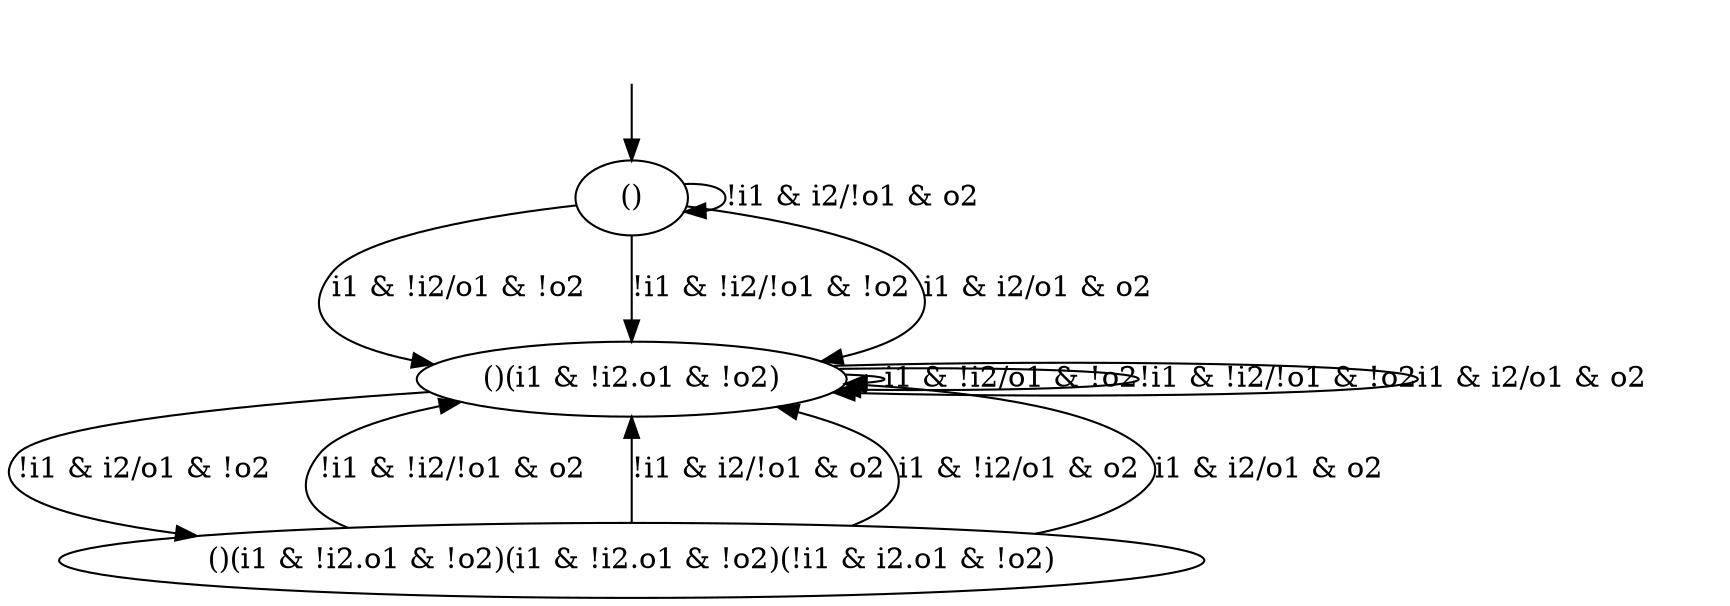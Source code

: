 digraph "examples/test" {
"()" [label="()"];
"()(i1 & !i2.o1 & !o2)" [label="()(i1 & !i2.o1 & !o2)"];
"()(i1 & !i2.o1 & !o2)(i1 & !i2.o1 & !o2)(!i1 & i2.o1 & !o2)" [label="()(i1 & !i2.o1 & !o2)(i1 & !i2.o1 & !o2)(!i1 & i2.o1 & !o2)"];
"()" -> "()"  [label="!i1 & i2/!o1 & o2"];
"()" -> "()(i1 & !i2.o1 & !o2)"  [label="i1 & !i2/o1 & !o2"];
"()" -> "()(i1 & !i2.o1 & !o2)"  [label="!i1 & !i2/!o1 & !o2"];
"()" -> "()(i1 & !i2.o1 & !o2)"  [label="i1 & i2/o1 & o2"];
"()(i1 & !i2.o1 & !o2)" -> "()(i1 & !i2.o1 & !o2)"  [label="i1 & !i2/o1 & !o2"];
"()(i1 & !i2.o1 & !o2)" -> "()(i1 & !i2.o1 & !o2)(i1 & !i2.o1 & !o2)(!i1 & i2.o1 & !o2)"  [label="!i1 & i2/o1 & !o2"];
"()(i1 & !i2.o1 & !o2)" -> "()(i1 & !i2.o1 & !o2)"  [label="!i1 & !i2/!o1 & !o2"];
"()(i1 & !i2.o1 & !o2)" -> "()(i1 & !i2.o1 & !o2)"  [label="i1 & i2/o1 & o2"];
"()(i1 & !i2.o1 & !o2)(i1 & !i2.o1 & !o2)(!i1 & i2.o1 & !o2)" -> "()(i1 & !i2.o1 & !o2)"  [label="!i1 & !i2/!o1 & o2"];
"()(i1 & !i2.o1 & !o2)(i1 & !i2.o1 & !o2)(!i1 & i2.o1 & !o2)" -> "()(i1 & !i2.o1 & !o2)"  [label="!i1 & i2/!o1 & o2"];
"()(i1 & !i2.o1 & !o2)(i1 & !i2.o1 & !o2)(!i1 & i2.o1 & !o2)" -> "()(i1 & !i2.o1 & !o2)"  [label="i1 & !i2/o1 & o2"];
"()(i1 & !i2.o1 & !o2)(i1 & !i2.o1 & !o2)(!i1 & i2.o1 & !o2)" -> "()(i1 & !i2.o1 & !o2)"  [label="i1 & i2/o1 & o2"];
__start0 [label="", shape=none];
__start0 -> "()"  [label=""];
}
